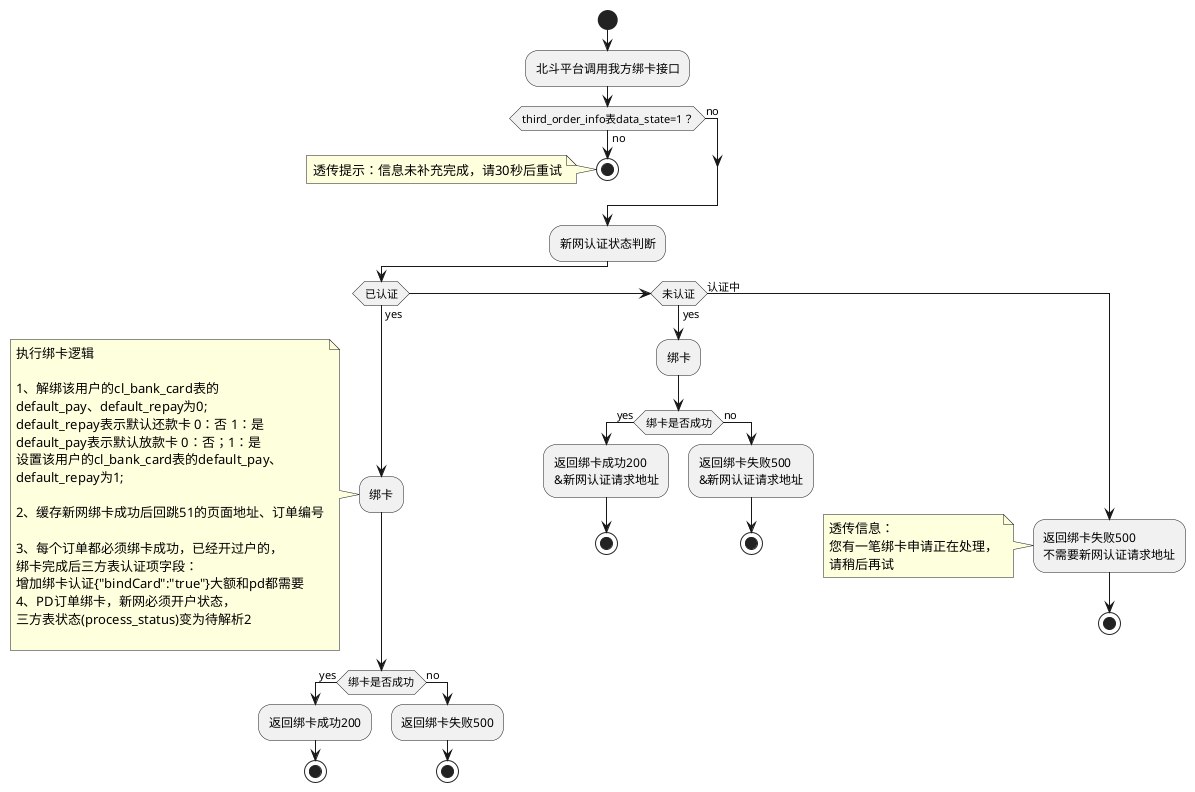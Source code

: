 @startuml
start
    :北斗平台调用我方绑卡接口;
    if (third_order_info表data_state=1？) then (no)
        stop;
        note left
        透传提示：信息未补充完成，请30秒后重试
        end note
    else (no)
    endif;
    :新网认证状态判断;
    if (已认证) then (yes)
      :绑卡;
      note left
         执行绑卡逻辑

         1、解绑该用户的cl_bank_card表的
         default_pay、default_repay为0;
         default_repay表示默认还款卡 0：否 1：是
         default_pay表示默认放款卡 0：否；1：是
         设置该用户的cl_bank_card表的default_pay、
         default_repay为1;

         2、缓存新网绑卡成功后回跳51的页面地址、订单编号

         3、每个订单都必须绑卡成功，已经开过户的，
         绑卡完成后三方表认证项字段：
         增加绑卡认证{"bindCard":"true"}大额和pd都需要
         4、PD订单绑卡，新网必须开户状态，
         三方表状态(process_status)变为待解析2

      end note
       if(绑卡是否成功) then(yes)
       :返回绑卡成功200;
       stop;
       else (no)
       :返回绑卡失败500;
       stop;
       endif;
    else if(未认证) then (yes)
    :绑卡;
           if(绑卡是否成功) then(yes)
           :返回绑卡成功200
           &新网认证请求地址;
           stop;
           else (no)
           :返回绑卡失败500
           &新网认证请求地址;
           stop;
           endif;
    else (认证中)
    :返回绑卡失败500
    不需要新网认证请求地址;
        note left
        透传信息：
        您有一笔绑卡申请正在处理，
        请稍后再试
        end note
    stop;
    endif;



@enduml